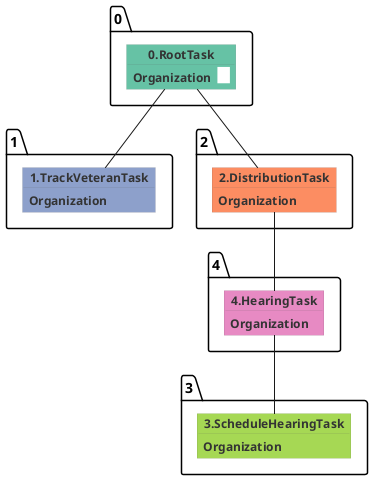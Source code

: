 @startuml
skinparam {
  ObjectBorderColor #555
  ObjectBorderThickness 0
  ObjectFontStyle bold
  ObjectFontSize 14
  ObjectAttributeFontColor #333
  ObjectAttributeFontSize 12
}
  object 0.RootTask #66c2a5 {
Organization  <back:white>    </back>
}
  object 1.TrackVeteranTask #8da0cb {
Organization
}
  object 2.DistributionTask #fc8d62 {
Organization
}
  object 3.ScheduleHearingTask #a6d854 {
Organization
}
  object 4.HearingTask #e78ac3 {
Organization
}
0.RootTask -- 1.TrackVeteranTask
0.RootTask -- 2.DistributionTask
4.HearingTask -- 3.ScheduleHearingTask
2.DistributionTask -- 4.HearingTask
@enduml
